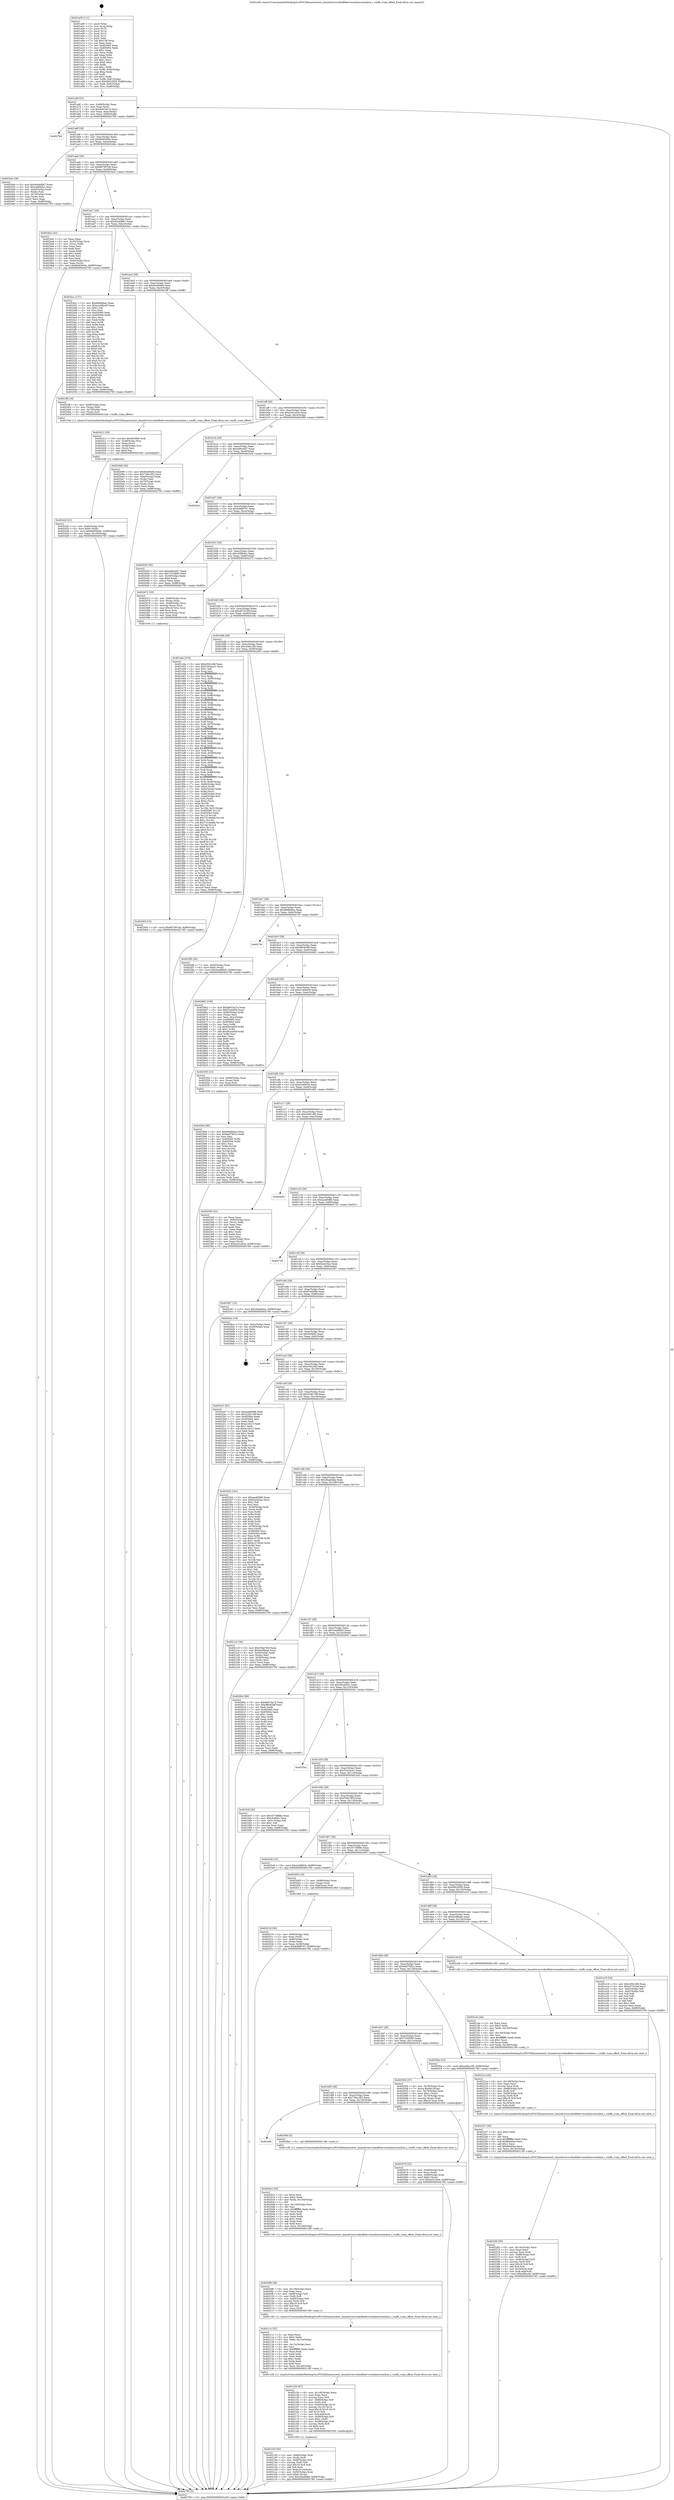 digraph "0x401a00" {
  label = "0x401a00 (/mnt/c/Users/mathe/Desktop/tcc/POCII/binaries/extr_linuxdriversvideofbdevvermilionvermilion.c_vmlfb_vram_offset_Final-ollvm.out::main(0))"
  labelloc = "t"
  node[shape=record]

  Entry [label="",width=0.3,height=0.3,shape=circle,fillcolor=black,style=filled]
  "0x401a6f" [label="{
     0x401a6f [32]\l
     | [instrs]\l
     &nbsp;&nbsp;0x401a6f \<+6\>: mov -0x98(%rbp),%eax\l
     &nbsp;&nbsp;0x401a75 \<+2\>: mov %eax,%ecx\l
     &nbsp;&nbsp;0x401a77 \<+6\>: sub $0x8e67da74,%ecx\l
     &nbsp;&nbsp;0x401a7d \<+6\>: mov %eax,-0xac(%rbp)\l
     &nbsp;&nbsp;0x401a83 \<+6\>: mov %ecx,-0xb0(%rbp)\l
     &nbsp;&nbsp;0x401a89 \<+6\>: je 000000000040276d \<main+0xd6d\>\l
  }"]
  "0x40276d" [label="{
     0x40276d\l
  }", style=dashed]
  "0x401a8f" [label="{
     0x401a8f [28]\l
     | [instrs]\l
     &nbsp;&nbsp;0x401a8f \<+5\>: jmp 0000000000401a94 \<main+0x94\>\l
     &nbsp;&nbsp;0x401a94 \<+6\>: mov -0xac(%rbp),%eax\l
     &nbsp;&nbsp;0x401a9a \<+5\>: sub $0x8e95400e,%eax\l
     &nbsp;&nbsp;0x401a9f \<+6\>: mov %eax,-0xb4(%rbp)\l
     &nbsp;&nbsp;0x401aa5 \<+6\>: je 000000000040244e \<main+0xa4e\>\l
  }"]
  Exit [label="",width=0.3,height=0.3,shape=circle,fillcolor=black,style=filled,peripheries=2]
  "0x40244e" [label="{
     0x40244e [36]\l
     | [instrs]\l
     &nbsp;&nbsp;0x40244e \<+5\>: mov $0x9a44d8b7,%eax\l
     &nbsp;&nbsp;0x402453 \<+5\>: mov $0xc0d9bdcc,%ecx\l
     &nbsp;&nbsp;0x402458 \<+4\>: mov -0x40(%rbp),%rdx\l
     &nbsp;&nbsp;0x40245c \<+2\>: mov (%rdx),%esi\l
     &nbsp;&nbsp;0x40245e \<+4\>: mov -0x70(%rbp),%rdx\l
     &nbsp;&nbsp;0x402462 \<+2\>: cmp (%rdx),%esi\l
     &nbsp;&nbsp;0x402464 \<+3\>: cmovl %ecx,%eax\l
     &nbsp;&nbsp;0x402467 \<+6\>: mov %eax,-0x98(%rbp)\l
     &nbsp;&nbsp;0x40246d \<+5\>: jmp 0000000000402785 \<main+0xd85\>\l
  }"]
  "0x401aab" [label="{
     0x401aab [28]\l
     | [instrs]\l
     &nbsp;&nbsp;0x401aab \<+5\>: jmp 0000000000401ab0 \<main+0xb0\>\l
     &nbsp;&nbsp;0x401ab0 \<+6\>: mov -0xac(%rbp),%eax\l
     &nbsp;&nbsp;0x401ab6 \<+5\>: sub $0x987597a8,%eax\l
     &nbsp;&nbsp;0x401abb \<+6\>: mov %eax,-0xb8(%rbp)\l
     &nbsp;&nbsp;0x401ac1 \<+6\>: je 00000000004024a2 \<main+0xaa2\>\l
  }"]
  "0x402564" [label="{
     0x402564 [90]\l
     | [instrs]\l
     &nbsp;&nbsp;0x402564 \<+5\>: mov $0xd8d6bbac,%ecx\l
     &nbsp;&nbsp;0x402569 \<+5\>: mov $0x6a879d1e,%edx\l
     &nbsp;&nbsp;0x40256e \<+2\>: xor %esi,%esi\l
     &nbsp;&nbsp;0x402570 \<+8\>: mov 0x405060,%r8d\l
     &nbsp;&nbsp;0x402578 \<+8\>: mov 0x405064,%r9d\l
     &nbsp;&nbsp;0x402580 \<+3\>: sub $0x1,%esi\l
     &nbsp;&nbsp;0x402583 \<+3\>: mov %r8d,%r10d\l
     &nbsp;&nbsp;0x402586 \<+3\>: add %esi,%r10d\l
     &nbsp;&nbsp;0x402589 \<+4\>: imul %r10d,%r8d\l
     &nbsp;&nbsp;0x40258d \<+4\>: and $0x1,%r8d\l
     &nbsp;&nbsp;0x402591 \<+4\>: cmp $0x0,%r8d\l
     &nbsp;&nbsp;0x402595 \<+4\>: sete %r11b\l
     &nbsp;&nbsp;0x402599 \<+4\>: cmp $0xa,%r9d\l
     &nbsp;&nbsp;0x40259d \<+3\>: setl %bl\l
     &nbsp;&nbsp;0x4025a0 \<+3\>: mov %r11b,%r14b\l
     &nbsp;&nbsp;0x4025a3 \<+3\>: and %bl,%r14b\l
     &nbsp;&nbsp;0x4025a6 \<+3\>: xor %bl,%r11b\l
     &nbsp;&nbsp;0x4025a9 \<+3\>: or %r11b,%r14b\l
     &nbsp;&nbsp;0x4025ac \<+4\>: test $0x1,%r14b\l
     &nbsp;&nbsp;0x4025b0 \<+3\>: cmovne %edx,%ecx\l
     &nbsp;&nbsp;0x4025b3 \<+6\>: mov %ecx,-0x98(%rbp)\l
     &nbsp;&nbsp;0x4025b9 \<+5\>: jmp 0000000000402785 \<main+0xd85\>\l
  }"]
  "0x4024a2" [label="{
     0x4024a2 [42]\l
     | [instrs]\l
     &nbsp;&nbsp;0x4024a2 \<+2\>: xor %eax,%eax\l
     &nbsp;&nbsp;0x4024a4 \<+4\>: mov -0x40(%rbp),%rcx\l
     &nbsp;&nbsp;0x4024a8 \<+2\>: mov (%rcx),%edx\l
     &nbsp;&nbsp;0x4024aa \<+2\>: mov %eax,%esi\l
     &nbsp;&nbsp;0x4024ac \<+2\>: sub %edx,%esi\l
     &nbsp;&nbsp;0x4024ae \<+2\>: mov %eax,%edx\l
     &nbsp;&nbsp;0x4024b0 \<+3\>: sub $0x1,%edx\l
     &nbsp;&nbsp;0x4024b3 \<+2\>: add %edx,%esi\l
     &nbsp;&nbsp;0x4024b5 \<+2\>: sub %esi,%eax\l
     &nbsp;&nbsp;0x4024b7 \<+4\>: mov -0x40(%rbp),%rcx\l
     &nbsp;&nbsp;0x4024bb \<+2\>: mov %eax,(%rcx)\l
     &nbsp;&nbsp;0x4024bd \<+10\>: movl $0x8e95400e,-0x98(%rbp)\l
     &nbsp;&nbsp;0x4024c7 \<+5\>: jmp 0000000000402785 \<main+0xd85\>\l
  }"]
  "0x401ac7" [label="{
     0x401ac7 [28]\l
     | [instrs]\l
     &nbsp;&nbsp;0x401ac7 \<+5\>: jmp 0000000000401acc \<main+0xcc\>\l
     &nbsp;&nbsp;0x401acc \<+6\>: mov -0xac(%rbp),%eax\l
     &nbsp;&nbsp;0x401ad2 \<+5\>: sub $0x9a44d8b7,%eax\l
     &nbsp;&nbsp;0x401ad7 \<+6\>: mov %eax,-0xbc(%rbp)\l
     &nbsp;&nbsp;0x401add \<+6\>: je 00000000004024cc \<main+0xacc\>\l
  }"]
  "0x402493" [label="{
     0x402493 [15]\l
     | [instrs]\l
     &nbsp;&nbsp;0x402493 \<+10\>: movl $0x987597a8,-0x98(%rbp)\l
     &nbsp;&nbsp;0x40249d \<+5\>: jmp 0000000000402785 \<main+0xd85\>\l
  }"]
  "0x4024cc" [label="{
     0x4024cc [137]\l
     | [instrs]\l
     &nbsp;&nbsp;0x4024cc \<+5\>: mov $0xd8d6bbac,%eax\l
     &nbsp;&nbsp;0x4024d1 \<+5\>: mov $0xe1468a39,%ecx\l
     &nbsp;&nbsp;0x4024d6 \<+2\>: mov $0x1,%dl\l
     &nbsp;&nbsp;0x4024d8 \<+2\>: xor %esi,%esi\l
     &nbsp;&nbsp;0x4024da \<+7\>: mov 0x405060,%edi\l
     &nbsp;&nbsp;0x4024e1 \<+8\>: mov 0x405064,%r8d\l
     &nbsp;&nbsp;0x4024e9 \<+3\>: sub $0x1,%esi\l
     &nbsp;&nbsp;0x4024ec \<+3\>: mov %edi,%r9d\l
     &nbsp;&nbsp;0x4024ef \<+3\>: add %esi,%r9d\l
     &nbsp;&nbsp;0x4024f2 \<+4\>: imul %r9d,%edi\l
     &nbsp;&nbsp;0x4024f6 \<+3\>: and $0x1,%edi\l
     &nbsp;&nbsp;0x4024f9 \<+3\>: cmp $0x0,%edi\l
     &nbsp;&nbsp;0x4024fc \<+4\>: sete %r10b\l
     &nbsp;&nbsp;0x402500 \<+4\>: cmp $0xa,%r8d\l
     &nbsp;&nbsp;0x402504 \<+4\>: setl %r11b\l
     &nbsp;&nbsp;0x402508 \<+3\>: mov %r10b,%bl\l
     &nbsp;&nbsp;0x40250b \<+3\>: xor $0xff,%bl\l
     &nbsp;&nbsp;0x40250e \<+3\>: mov %r11b,%r14b\l
     &nbsp;&nbsp;0x402511 \<+4\>: xor $0xff,%r14b\l
     &nbsp;&nbsp;0x402515 \<+3\>: xor $0x0,%dl\l
     &nbsp;&nbsp;0x402518 \<+3\>: mov %bl,%r15b\l
     &nbsp;&nbsp;0x40251b \<+4\>: and $0x0,%r15b\l
     &nbsp;&nbsp;0x40251f \<+3\>: and %dl,%r10b\l
     &nbsp;&nbsp;0x402522 \<+3\>: mov %r14b,%r12b\l
     &nbsp;&nbsp;0x402525 \<+4\>: and $0x0,%r12b\l
     &nbsp;&nbsp;0x402529 \<+3\>: and %dl,%r11b\l
     &nbsp;&nbsp;0x40252c \<+3\>: or %r10b,%r15b\l
     &nbsp;&nbsp;0x40252f \<+3\>: or %r11b,%r12b\l
     &nbsp;&nbsp;0x402532 \<+3\>: xor %r12b,%r15b\l
     &nbsp;&nbsp;0x402535 \<+3\>: or %r14b,%bl\l
     &nbsp;&nbsp;0x402538 \<+3\>: xor $0xff,%bl\l
     &nbsp;&nbsp;0x40253b \<+3\>: or $0x0,%dl\l
     &nbsp;&nbsp;0x40253e \<+2\>: and %dl,%bl\l
     &nbsp;&nbsp;0x402540 \<+3\>: or %bl,%r15b\l
     &nbsp;&nbsp;0x402543 \<+4\>: test $0x1,%r15b\l
     &nbsp;&nbsp;0x402547 \<+3\>: cmovne %ecx,%eax\l
     &nbsp;&nbsp;0x40254a \<+6\>: mov %eax,-0x98(%rbp)\l
     &nbsp;&nbsp;0x402550 \<+5\>: jmp 0000000000402785 \<main+0xd85\>\l
  }"]
  "0x401ae3" [label="{
     0x401ae3 [28]\l
     | [instrs]\l
     &nbsp;&nbsp;0x401ae3 \<+5\>: jmp 0000000000401ae8 \<main+0xe8\>\l
     &nbsp;&nbsp;0x401ae8 \<+6\>: mov -0xac(%rbp),%eax\l
     &nbsp;&nbsp;0x401aee \<+5\>: sub $0x9cb60bf4,%eax\l
     &nbsp;&nbsp;0x401af3 \<+6\>: mov %eax,-0xc0(%rbp)\l
     &nbsp;&nbsp;0x401af9 \<+6\>: je 00000000004023ff \<main+0x9ff\>\l
  }"]
  "0x40242f" [label="{
     0x40242f [31]\l
     | [instrs]\l
     &nbsp;&nbsp;0x40242f \<+4\>: mov -0x40(%rbp),%rdi\l
     &nbsp;&nbsp;0x402433 \<+6\>: movl $0x0,(%rdi)\l
     &nbsp;&nbsp;0x402439 \<+10\>: movl $0x8e95400e,-0x98(%rbp)\l
     &nbsp;&nbsp;0x402443 \<+6\>: mov %eax,-0x150(%rbp)\l
     &nbsp;&nbsp;0x402449 \<+5\>: jmp 0000000000402785 \<main+0xd85\>\l
  }"]
  "0x4023ff" [label="{
     0x4023ff [19]\l
     | [instrs]\l
     &nbsp;&nbsp;0x4023ff \<+4\>: mov -0x68(%rbp),%rax\l
     &nbsp;&nbsp;0x402403 \<+3\>: mov (%rax),%rdi\l
     &nbsp;&nbsp;0x402406 \<+4\>: mov -0x78(%rbp),%rax\l
     &nbsp;&nbsp;0x40240a \<+3\>: mov (%rax),%rsi\l
     &nbsp;&nbsp;0x40240d \<+5\>: call 00000000004013a0 \<vmlfb_vram_offset\>\l
     | [calls]\l
     &nbsp;&nbsp;0x4013a0 \{1\} (/mnt/c/Users/mathe/Desktop/tcc/POCII/binaries/extr_linuxdriversvideofbdevvermilionvermilion.c_vmlfb_vram_offset_Final-ollvm.out::vmlfb_vram_offset)\l
  }"]
  "0x401aff" [label="{
     0x401aff [28]\l
     | [instrs]\l
     &nbsp;&nbsp;0x401aff \<+5\>: jmp 0000000000401b04 \<main+0x104\>\l
     &nbsp;&nbsp;0x401b04 \<+6\>: mov -0xac(%rbp),%eax\l
     &nbsp;&nbsp;0x401b0a \<+5\>: sub $0xa241a0ce,%eax\l
     &nbsp;&nbsp;0x401b0f \<+6\>: mov %eax,-0xc4(%rbp)\l
     &nbsp;&nbsp;0x401b15 \<+6\>: je 0000000000402099 \<main+0x699\>\l
  }"]
  "0x402412" [label="{
     0x402412 [29]\l
     | [instrs]\l
     &nbsp;&nbsp;0x402412 \<+10\>: movabs $0x4030b6,%rdi\l
     &nbsp;&nbsp;0x40241c \<+4\>: mov -0x48(%rbp),%rsi\l
     &nbsp;&nbsp;0x402420 \<+2\>: mov %eax,(%rsi)\l
     &nbsp;&nbsp;0x402422 \<+4\>: mov -0x48(%rbp),%rsi\l
     &nbsp;&nbsp;0x402426 \<+2\>: mov (%rsi),%esi\l
     &nbsp;&nbsp;0x402428 \<+2\>: mov $0x0,%al\l
     &nbsp;&nbsp;0x40242a \<+5\>: call 0000000000401040 \<printf@plt\>\l
     | [calls]\l
     &nbsp;&nbsp;0x401040 \{1\} (unknown)\l
  }"]
  "0x402099" [label="{
     0x402099 [36]\l
     | [instrs]\l
     &nbsp;&nbsp;0x402099 \<+5\>: mov $0x9cb60bf4,%eax\l
     &nbsp;&nbsp;0x40209e \<+5\>: mov $0x736e1f02,%ecx\l
     &nbsp;&nbsp;0x4020a3 \<+4\>: mov -0x60(%rbp),%rdx\l
     &nbsp;&nbsp;0x4020a7 \<+2\>: mov (%rdx),%esi\l
     &nbsp;&nbsp;0x4020a9 \<+4\>: mov -0x70(%rbp),%rdx\l
     &nbsp;&nbsp;0x4020ad \<+2\>: cmp (%rdx),%esi\l
     &nbsp;&nbsp;0x4020af \<+3\>: cmovl %ecx,%eax\l
     &nbsp;&nbsp;0x4020b2 \<+6\>: mov %eax,-0x98(%rbp)\l
     &nbsp;&nbsp;0x4020b8 \<+5\>: jmp 0000000000402785 \<main+0xd85\>\l
  }"]
  "0x401b1b" [label="{
     0x401b1b [28]\l
     | [instrs]\l
     &nbsp;&nbsp;0x401b1b \<+5\>: jmp 0000000000401b20 \<main+0x120\>\l
     &nbsp;&nbsp;0x401b20 \<+6\>: mov -0xac(%rbp),%eax\l
     &nbsp;&nbsp;0x401b26 \<+5\>: sub $0xa48ceeb7,%eax\l
     &nbsp;&nbsp;0x401b2b \<+6\>: mov %eax,-0xc8(%rbp)\l
     &nbsp;&nbsp;0x401b31 \<+6\>: je 00000000004025cd \<main+0xbcd\>\l
  }"]
  "0x40226f" [label="{
     0x40226f [56]\l
     | [instrs]\l
     &nbsp;&nbsp;0x40226f \<+6\>: mov -0x14c(%rbp),%ecx\l
     &nbsp;&nbsp;0x402275 \<+3\>: imul %eax,%ecx\l
     &nbsp;&nbsp;0x402278 \<+3\>: movslq %ecx,%rdi\l
     &nbsp;&nbsp;0x40227b \<+4\>: mov -0x68(%rbp),%r8\l
     &nbsp;&nbsp;0x40227f \<+3\>: mov (%r8),%r8\l
     &nbsp;&nbsp;0x402282 \<+4\>: mov -0x60(%rbp),%r9\l
     &nbsp;&nbsp;0x402286 \<+3\>: movslq (%r9),%r9\l
     &nbsp;&nbsp;0x402289 \<+4\>: imul $0x18,%r9,%r9\l
     &nbsp;&nbsp;0x40228d \<+3\>: add %r9,%r8\l
     &nbsp;&nbsp;0x402290 \<+4\>: mov 0x10(%r8),%r8\l
     &nbsp;&nbsp;0x402294 \<+4\>: mov %rdi,0x8(%r8)\l
     &nbsp;&nbsp;0x402298 \<+10\>: movl $0xe38ccdd,-0x98(%rbp)\l
     &nbsp;&nbsp;0x4022a2 \<+5\>: jmp 0000000000402785 \<main+0xd85\>\l
  }"]
  "0x4025cd" [label="{
     0x4025cd\l
  }", style=dashed]
  "0x401b37" [label="{
     0x401b37 [28]\l
     | [instrs]\l
     &nbsp;&nbsp;0x401b37 \<+5\>: jmp 0000000000401b3c \<main+0x13c\>\l
     &nbsp;&nbsp;0x401b3c \<+6\>: mov -0xac(%rbp),%eax\l
     &nbsp;&nbsp;0x401b42 \<+5\>: sub $0xb489f747,%eax\l
     &nbsp;&nbsp;0x401b47 \<+6\>: mov %eax,-0xcc(%rbp)\l
     &nbsp;&nbsp;0x401b4d \<+6\>: je 0000000000402036 \<main+0x636\>\l
  }"]
  "0x402247" [label="{
     0x402247 [40]\l
     | [instrs]\l
     &nbsp;&nbsp;0x402247 \<+5\>: mov $0x2,%ecx\l
     &nbsp;&nbsp;0x40224c \<+1\>: cltd\l
     &nbsp;&nbsp;0x40224d \<+2\>: idiv %ecx\l
     &nbsp;&nbsp;0x40224f \<+6\>: imul $0xfffffffe,%edx,%ecx\l
     &nbsp;&nbsp;0x402255 \<+6\>: sub $0xfb640ee,%ecx\l
     &nbsp;&nbsp;0x40225b \<+3\>: add $0x1,%ecx\l
     &nbsp;&nbsp;0x40225e \<+6\>: add $0xfb640ee,%ecx\l
     &nbsp;&nbsp;0x402264 \<+6\>: mov %ecx,-0x14c(%rbp)\l
     &nbsp;&nbsp;0x40226a \<+5\>: call 0000000000401160 \<next_i\>\l
     | [calls]\l
     &nbsp;&nbsp;0x401160 \{1\} (/mnt/c/Users/mathe/Desktop/tcc/POCII/binaries/extr_linuxdriversvideofbdevvermilionvermilion.c_vmlfb_vram_offset_Final-ollvm.out::next_i)\l
  }"]
  "0x402036" [label="{
     0x402036 [30]\l
     | [instrs]\l
     &nbsp;&nbsp;0x402036 \<+5\>: mov $0xa48ceeb7,%eax\l
     &nbsp;&nbsp;0x40203b \<+5\>: mov $0x7252fe00,%ecx\l
     &nbsp;&nbsp;0x402040 \<+3\>: mov -0x30(%rbp),%edx\l
     &nbsp;&nbsp;0x402043 \<+3\>: cmp $0x0,%edx\l
     &nbsp;&nbsp;0x402046 \<+3\>: cmove %ecx,%eax\l
     &nbsp;&nbsp;0x402049 \<+6\>: mov %eax,-0x98(%rbp)\l
     &nbsp;&nbsp;0x40204f \<+5\>: jmp 0000000000402785 \<main+0xd85\>\l
  }"]
  "0x401b53" [label="{
     0x401b53 [28]\l
     | [instrs]\l
     &nbsp;&nbsp;0x401b53 \<+5\>: jmp 0000000000401b58 \<main+0x158\>\l
     &nbsp;&nbsp;0x401b58 \<+6\>: mov -0xac(%rbp),%eax\l
     &nbsp;&nbsp;0x401b5e \<+5\>: sub $0xc0d9bdcc,%eax\l
     &nbsp;&nbsp;0x401b63 \<+6\>: mov %eax,-0xd0(%rbp)\l
     &nbsp;&nbsp;0x401b69 \<+6\>: je 0000000000402472 \<main+0xa72\>\l
  }"]
  "0x40221a" [label="{
     0x40221a [45]\l
     | [instrs]\l
     &nbsp;&nbsp;0x40221a \<+6\>: mov -0x148(%rbp),%ecx\l
     &nbsp;&nbsp;0x402220 \<+3\>: imul %eax,%ecx\l
     &nbsp;&nbsp;0x402223 \<+3\>: movslq %ecx,%rdi\l
     &nbsp;&nbsp;0x402226 \<+4\>: mov -0x68(%rbp),%r8\l
     &nbsp;&nbsp;0x40222a \<+3\>: mov (%r8),%r8\l
     &nbsp;&nbsp;0x40222d \<+4\>: mov -0x60(%rbp),%r9\l
     &nbsp;&nbsp;0x402231 \<+3\>: movslq (%r9),%r9\l
     &nbsp;&nbsp;0x402234 \<+4\>: imul $0x18,%r9,%r9\l
     &nbsp;&nbsp;0x402238 \<+3\>: add %r9,%r8\l
     &nbsp;&nbsp;0x40223b \<+4\>: mov 0x10(%r8),%r8\l
     &nbsp;&nbsp;0x40223f \<+3\>: mov %rdi,(%r8)\l
     &nbsp;&nbsp;0x402242 \<+5\>: call 0000000000401160 \<next_i\>\l
     | [calls]\l
     &nbsp;&nbsp;0x401160 \{1\} (/mnt/c/Users/mathe/Desktop/tcc/POCII/binaries/extr_linuxdriversvideofbdevvermilionvermilion.c_vmlfb_vram_offset_Final-ollvm.out::next_i)\l
  }"]
  "0x402472" [label="{
     0x402472 [33]\l
     | [instrs]\l
     &nbsp;&nbsp;0x402472 \<+4\>: mov -0x68(%rbp),%rax\l
     &nbsp;&nbsp;0x402476 \<+3\>: mov (%rax),%rax\l
     &nbsp;&nbsp;0x402479 \<+4\>: mov -0x40(%rbp),%rcx\l
     &nbsp;&nbsp;0x40247d \<+3\>: movslq (%rcx),%rcx\l
     &nbsp;&nbsp;0x402480 \<+4\>: imul $0x18,%rcx,%rcx\l
     &nbsp;&nbsp;0x402484 \<+3\>: add %rcx,%rax\l
     &nbsp;&nbsp;0x402487 \<+4\>: mov 0x10(%rax),%rax\l
     &nbsp;&nbsp;0x40248b \<+3\>: mov %rax,%rdi\l
     &nbsp;&nbsp;0x40248e \<+5\>: call 0000000000401030 \<free@plt\>\l
     | [calls]\l
     &nbsp;&nbsp;0x401030 \{1\} (unknown)\l
  }"]
  "0x401b6f" [label="{
     0x401b6f [28]\l
     | [instrs]\l
     &nbsp;&nbsp;0x401b6f \<+5\>: jmp 0000000000401b74 \<main+0x174\>\l
     &nbsp;&nbsp;0x401b74 \<+6\>: mov -0xac(%rbp),%eax\l
     &nbsp;&nbsp;0x401b7a \<+5\>: sub $0xc67322bf,%eax\l
     &nbsp;&nbsp;0x401b7f \<+6\>: mov %eax,-0xd4(%rbp)\l
     &nbsp;&nbsp;0x401b85 \<+6\>: je 0000000000401e4e \<main+0x44e\>\l
  }"]
  "0x4021ee" [label="{
     0x4021ee [44]\l
     | [instrs]\l
     &nbsp;&nbsp;0x4021ee \<+2\>: xor %ecx,%ecx\l
     &nbsp;&nbsp;0x4021f0 \<+5\>: mov $0x2,%edx\l
     &nbsp;&nbsp;0x4021f5 \<+6\>: mov %edx,-0x144(%rbp)\l
     &nbsp;&nbsp;0x4021fb \<+1\>: cltd\l
     &nbsp;&nbsp;0x4021fc \<+6\>: mov -0x144(%rbp),%esi\l
     &nbsp;&nbsp;0x402202 \<+2\>: idiv %esi\l
     &nbsp;&nbsp;0x402204 \<+6\>: imul $0xfffffffe,%edx,%edx\l
     &nbsp;&nbsp;0x40220a \<+3\>: sub $0x1,%ecx\l
     &nbsp;&nbsp;0x40220d \<+2\>: sub %ecx,%edx\l
     &nbsp;&nbsp;0x40220f \<+6\>: mov %edx,-0x148(%rbp)\l
     &nbsp;&nbsp;0x402215 \<+5\>: call 0000000000401160 \<next_i\>\l
     | [calls]\l
     &nbsp;&nbsp;0x401160 \{1\} (/mnt/c/Users/mathe/Desktop/tcc/POCII/binaries/extr_linuxdriversvideofbdevvermilionvermilion.c_vmlfb_vram_offset_Final-ollvm.out::next_i)\l
  }"]
  "0x401e4e" [label="{
     0x401e4e [376]\l
     | [instrs]\l
     &nbsp;&nbsp;0x401e4e \<+5\>: mov $0xe3f41c66,%eax\l
     &nbsp;&nbsp;0x401e53 \<+5\>: mov $0x5243ace1,%ecx\l
     &nbsp;&nbsp;0x401e58 \<+2\>: mov $0x1,%dl\l
     &nbsp;&nbsp;0x401e5a \<+3\>: mov %rsp,%rsi\l
     &nbsp;&nbsp;0x401e5d \<+4\>: add $0xfffffffffffffff0,%rsi\l
     &nbsp;&nbsp;0x401e61 \<+3\>: mov %rsi,%rsp\l
     &nbsp;&nbsp;0x401e64 \<+7\>: mov %rsi,-0x90(%rbp)\l
     &nbsp;&nbsp;0x401e6b \<+3\>: mov %rsp,%rsi\l
     &nbsp;&nbsp;0x401e6e \<+4\>: add $0xfffffffffffffff0,%rsi\l
     &nbsp;&nbsp;0x401e72 \<+3\>: mov %rsi,%rsp\l
     &nbsp;&nbsp;0x401e75 \<+3\>: mov %rsp,%rdi\l
     &nbsp;&nbsp;0x401e78 \<+4\>: add $0xfffffffffffffff0,%rdi\l
     &nbsp;&nbsp;0x401e7c \<+3\>: mov %rdi,%rsp\l
     &nbsp;&nbsp;0x401e7f \<+7\>: mov %rdi,-0x88(%rbp)\l
     &nbsp;&nbsp;0x401e86 \<+3\>: mov %rsp,%rdi\l
     &nbsp;&nbsp;0x401e89 \<+4\>: add $0xfffffffffffffff0,%rdi\l
     &nbsp;&nbsp;0x401e8d \<+3\>: mov %rdi,%rsp\l
     &nbsp;&nbsp;0x401e90 \<+4\>: mov %rdi,-0x80(%rbp)\l
     &nbsp;&nbsp;0x401e94 \<+3\>: mov %rsp,%rdi\l
     &nbsp;&nbsp;0x401e97 \<+4\>: add $0xfffffffffffffff0,%rdi\l
     &nbsp;&nbsp;0x401e9b \<+3\>: mov %rdi,%rsp\l
     &nbsp;&nbsp;0x401e9e \<+4\>: mov %rdi,-0x78(%rbp)\l
     &nbsp;&nbsp;0x401ea2 \<+3\>: mov %rsp,%rdi\l
     &nbsp;&nbsp;0x401ea5 \<+4\>: add $0xfffffffffffffff0,%rdi\l
     &nbsp;&nbsp;0x401ea9 \<+3\>: mov %rdi,%rsp\l
     &nbsp;&nbsp;0x401eac \<+4\>: mov %rdi,-0x70(%rbp)\l
     &nbsp;&nbsp;0x401eb0 \<+3\>: mov %rsp,%rdi\l
     &nbsp;&nbsp;0x401eb3 \<+4\>: add $0xfffffffffffffff0,%rdi\l
     &nbsp;&nbsp;0x401eb7 \<+3\>: mov %rdi,%rsp\l
     &nbsp;&nbsp;0x401eba \<+4\>: mov %rdi,-0x68(%rbp)\l
     &nbsp;&nbsp;0x401ebe \<+3\>: mov %rsp,%rdi\l
     &nbsp;&nbsp;0x401ec1 \<+4\>: add $0xfffffffffffffff0,%rdi\l
     &nbsp;&nbsp;0x401ec5 \<+3\>: mov %rdi,%rsp\l
     &nbsp;&nbsp;0x401ec8 \<+4\>: mov %rdi,-0x60(%rbp)\l
     &nbsp;&nbsp;0x401ecc \<+3\>: mov %rsp,%rdi\l
     &nbsp;&nbsp;0x401ecf \<+4\>: add $0xfffffffffffffff0,%rdi\l
     &nbsp;&nbsp;0x401ed3 \<+3\>: mov %rdi,%rsp\l
     &nbsp;&nbsp;0x401ed6 \<+4\>: mov %rdi,-0x58(%rbp)\l
     &nbsp;&nbsp;0x401eda \<+3\>: mov %rsp,%rdi\l
     &nbsp;&nbsp;0x401edd \<+4\>: add $0xfffffffffffffff0,%rdi\l
     &nbsp;&nbsp;0x401ee1 \<+3\>: mov %rdi,%rsp\l
     &nbsp;&nbsp;0x401ee4 \<+4\>: mov %rdi,-0x50(%rbp)\l
     &nbsp;&nbsp;0x401ee8 \<+3\>: mov %rsp,%rdi\l
     &nbsp;&nbsp;0x401eeb \<+4\>: add $0xfffffffffffffff0,%rdi\l
     &nbsp;&nbsp;0x401eef \<+3\>: mov %rdi,%rsp\l
     &nbsp;&nbsp;0x401ef2 \<+4\>: mov %rdi,-0x48(%rbp)\l
     &nbsp;&nbsp;0x401ef6 \<+3\>: mov %rsp,%rdi\l
     &nbsp;&nbsp;0x401ef9 \<+4\>: add $0xfffffffffffffff0,%rdi\l
     &nbsp;&nbsp;0x401efd \<+3\>: mov %rdi,%rsp\l
     &nbsp;&nbsp;0x401f00 \<+4\>: mov %rdi,-0x40(%rbp)\l
     &nbsp;&nbsp;0x401f04 \<+7\>: mov -0x90(%rbp),%rdi\l
     &nbsp;&nbsp;0x401f0b \<+6\>: movl $0x0,(%rdi)\l
     &nbsp;&nbsp;0x401f11 \<+7\>: mov -0x9c(%rbp),%r8d\l
     &nbsp;&nbsp;0x401f18 \<+3\>: mov %r8d,(%rsi)\l
     &nbsp;&nbsp;0x401f1b \<+7\>: mov -0x88(%rbp),%rdi\l
     &nbsp;&nbsp;0x401f22 \<+7\>: mov -0xa8(%rbp),%r9\l
     &nbsp;&nbsp;0x401f29 \<+3\>: mov %r9,(%rdi)\l
     &nbsp;&nbsp;0x401f2c \<+3\>: cmpl $0x2,(%rsi)\l
     &nbsp;&nbsp;0x401f2f \<+4\>: setne %r10b\l
     &nbsp;&nbsp;0x401f33 \<+4\>: and $0x1,%r10b\l
     &nbsp;&nbsp;0x401f37 \<+4\>: mov %r10b,-0x31(%rbp)\l
     &nbsp;&nbsp;0x401f3b \<+8\>: mov 0x405060,%r11d\l
     &nbsp;&nbsp;0x401f43 \<+7\>: mov 0x405064,%ebx\l
     &nbsp;&nbsp;0x401f4a \<+3\>: mov %r11d,%r14d\l
     &nbsp;&nbsp;0x401f4d \<+7\>: add $0x7314dddb,%r14d\l
     &nbsp;&nbsp;0x401f54 \<+4\>: sub $0x1,%r14d\l
     &nbsp;&nbsp;0x401f58 \<+7\>: sub $0x7314dddb,%r14d\l
     &nbsp;&nbsp;0x401f5f \<+4\>: imul %r14d,%r11d\l
     &nbsp;&nbsp;0x401f63 \<+4\>: and $0x1,%r11d\l
     &nbsp;&nbsp;0x401f67 \<+4\>: cmp $0x0,%r11d\l
     &nbsp;&nbsp;0x401f6b \<+4\>: sete %r10b\l
     &nbsp;&nbsp;0x401f6f \<+3\>: cmp $0xa,%ebx\l
     &nbsp;&nbsp;0x401f72 \<+4\>: setl %r15b\l
     &nbsp;&nbsp;0x401f76 \<+3\>: mov %r10b,%r12b\l
     &nbsp;&nbsp;0x401f79 \<+4\>: xor $0xff,%r12b\l
     &nbsp;&nbsp;0x401f7d \<+3\>: mov %r15b,%r13b\l
     &nbsp;&nbsp;0x401f80 \<+4\>: xor $0xff,%r13b\l
     &nbsp;&nbsp;0x401f84 \<+3\>: xor $0x1,%dl\l
     &nbsp;&nbsp;0x401f87 \<+3\>: mov %r12b,%sil\l
     &nbsp;&nbsp;0x401f8a \<+4\>: and $0xff,%sil\l
     &nbsp;&nbsp;0x401f8e \<+3\>: and %dl,%r10b\l
     &nbsp;&nbsp;0x401f91 \<+3\>: mov %r13b,%dil\l
     &nbsp;&nbsp;0x401f94 \<+4\>: and $0xff,%dil\l
     &nbsp;&nbsp;0x401f98 \<+3\>: and %dl,%r15b\l
     &nbsp;&nbsp;0x401f9b \<+3\>: or %r10b,%sil\l
     &nbsp;&nbsp;0x401f9e \<+3\>: or %r15b,%dil\l
     &nbsp;&nbsp;0x401fa1 \<+3\>: xor %dil,%sil\l
     &nbsp;&nbsp;0x401fa4 \<+3\>: or %r13b,%r12b\l
     &nbsp;&nbsp;0x401fa7 \<+4\>: xor $0xff,%r12b\l
     &nbsp;&nbsp;0x401fab \<+3\>: or $0x1,%dl\l
     &nbsp;&nbsp;0x401fae \<+3\>: and %dl,%r12b\l
     &nbsp;&nbsp;0x401fb1 \<+3\>: or %r12b,%sil\l
     &nbsp;&nbsp;0x401fb4 \<+4\>: test $0x1,%sil\l
     &nbsp;&nbsp;0x401fb8 \<+3\>: cmovne %ecx,%eax\l
     &nbsp;&nbsp;0x401fbb \<+6\>: mov %eax,-0x98(%rbp)\l
     &nbsp;&nbsp;0x401fc1 \<+5\>: jmp 0000000000402785 \<main+0xd85\>\l
  }"]
  "0x401b8b" [label="{
     0x401b8b [28]\l
     | [instrs]\l
     &nbsp;&nbsp;0x401b8b \<+5\>: jmp 0000000000401b90 \<main+0x190\>\l
     &nbsp;&nbsp;0x401b90 \<+6\>: mov -0xac(%rbp),%eax\l
     &nbsp;&nbsp;0x401b96 \<+5\>: sub $0xce0bcc58,%eax\l
     &nbsp;&nbsp;0x401b9b \<+6\>: mov %eax,-0xd8(%rbp)\l
     &nbsp;&nbsp;0x401ba1 \<+6\>: je 00000000004025f0 \<main+0xbf0\>\l
  }"]
  "0x402193" [label="{
     0x402193 [50]\l
     | [instrs]\l
     &nbsp;&nbsp;0x402193 \<+4\>: mov -0x68(%rbp),%rdi\l
     &nbsp;&nbsp;0x402197 \<+3\>: mov (%rdi),%rdi\l
     &nbsp;&nbsp;0x40219a \<+4\>: mov -0x60(%rbp),%r8\l
     &nbsp;&nbsp;0x40219e \<+3\>: movslq (%r8),%r8\l
     &nbsp;&nbsp;0x4021a1 \<+4\>: imul $0x18,%r8,%r8\l
     &nbsp;&nbsp;0x4021a5 \<+3\>: add %r8,%rdi\l
     &nbsp;&nbsp;0x4021a8 \<+4\>: mov %rax,0x10(%rdi)\l
     &nbsp;&nbsp;0x4021ac \<+4\>: mov -0x50(%rbp),%rax\l
     &nbsp;&nbsp;0x4021b0 \<+6\>: movl $0x0,(%rax)\l
     &nbsp;&nbsp;0x4021b6 \<+10\>: movl $0x26aa9aba,-0x98(%rbp)\l
     &nbsp;&nbsp;0x4021c0 \<+5\>: jmp 0000000000402785 \<main+0xd85\>\l
  }"]
  "0x4025f0" [label="{
     0x4025f0 [28]\l
     | [instrs]\l
     &nbsp;&nbsp;0x4025f0 \<+7\>: mov -0x90(%rbp),%rax\l
     &nbsp;&nbsp;0x4025f7 \<+6\>: movl $0x0,(%rax)\l
     &nbsp;&nbsp;0x4025fd \<+10\>: movl $0x2ead86d3,-0x98(%rbp)\l
     &nbsp;&nbsp;0x402607 \<+5\>: jmp 0000000000402785 \<main+0xd85\>\l
  }"]
  "0x401ba7" [label="{
     0x401ba7 [28]\l
     | [instrs]\l
     &nbsp;&nbsp;0x401ba7 \<+5\>: jmp 0000000000401bac \<main+0x1ac\>\l
     &nbsp;&nbsp;0x401bac \<+6\>: mov -0xac(%rbp),%eax\l
     &nbsp;&nbsp;0x401bb2 \<+5\>: sub $0xd8d6bbac,%eax\l
     &nbsp;&nbsp;0x401bb7 \<+6\>: mov %eax,-0xdc(%rbp)\l
     &nbsp;&nbsp;0x401bbd \<+6\>: je 000000000040274f \<main+0xd4f\>\l
  }"]
  "0x402150" [label="{
     0x402150 [67]\l
     | [instrs]\l
     &nbsp;&nbsp;0x402150 \<+6\>: mov -0x140(%rbp),%ecx\l
     &nbsp;&nbsp;0x402156 \<+3\>: imul %eax,%ecx\l
     &nbsp;&nbsp;0x402159 \<+3\>: movslq %ecx,%r8\l
     &nbsp;&nbsp;0x40215c \<+4\>: mov -0x68(%rbp),%r9\l
     &nbsp;&nbsp;0x402160 \<+3\>: mov (%r9),%r9\l
     &nbsp;&nbsp;0x402163 \<+4\>: mov -0x60(%rbp),%r10\l
     &nbsp;&nbsp;0x402167 \<+3\>: movslq (%r10),%r10\l
     &nbsp;&nbsp;0x40216a \<+4\>: imul $0x18,%r10,%r10\l
     &nbsp;&nbsp;0x40216e \<+3\>: add %r10,%r9\l
     &nbsp;&nbsp;0x402171 \<+4\>: mov %r8,0x8(%r9)\l
     &nbsp;&nbsp;0x402175 \<+4\>: mov -0x58(%rbp),%r8\l
     &nbsp;&nbsp;0x402179 \<+7\>: movl $0x1,(%r8)\l
     &nbsp;&nbsp;0x402180 \<+4\>: mov -0x58(%rbp),%r8\l
     &nbsp;&nbsp;0x402184 \<+3\>: movslq (%r8),%r8\l
     &nbsp;&nbsp;0x402187 \<+4\>: shl $0x4,%r8\l
     &nbsp;&nbsp;0x40218b \<+3\>: mov %r8,%rdi\l
     &nbsp;&nbsp;0x40218e \<+5\>: call 0000000000401050 \<malloc@plt\>\l
     | [calls]\l
     &nbsp;&nbsp;0x401050 \{1\} (unknown)\l
  }"]
  "0x40274f" [label="{
     0x40274f\l
  }", style=dashed]
  "0x401bc3" [label="{
     0x401bc3 [28]\l
     | [instrs]\l
     &nbsp;&nbsp;0x401bc3 \<+5\>: jmp 0000000000401bc8 \<main+0x1c8\>\l
     &nbsp;&nbsp;0x401bc8 \<+6\>: mov -0xac(%rbp),%eax\l
     &nbsp;&nbsp;0x401bce \<+5\>: sub $0xdf63b28f,%eax\l
     &nbsp;&nbsp;0x401bd3 \<+6\>: mov %eax,-0xe0(%rbp)\l
     &nbsp;&nbsp;0x401bd9 \<+6\>: je 0000000000402662 \<main+0xc62\>\l
  }"]
  "0x40211c" [label="{
     0x40211c [52]\l
     | [instrs]\l
     &nbsp;&nbsp;0x40211c \<+2\>: xor %ecx,%ecx\l
     &nbsp;&nbsp;0x40211e \<+5\>: mov $0x2,%edx\l
     &nbsp;&nbsp;0x402123 \<+6\>: mov %edx,-0x13c(%rbp)\l
     &nbsp;&nbsp;0x402129 \<+1\>: cltd\l
     &nbsp;&nbsp;0x40212a \<+6\>: mov -0x13c(%rbp),%esi\l
     &nbsp;&nbsp;0x402130 \<+2\>: idiv %esi\l
     &nbsp;&nbsp;0x402132 \<+6\>: imul $0xfffffffe,%edx,%edx\l
     &nbsp;&nbsp;0x402138 \<+2\>: mov %ecx,%edi\l
     &nbsp;&nbsp;0x40213a \<+2\>: sub %edx,%edi\l
     &nbsp;&nbsp;0x40213c \<+2\>: mov %ecx,%edx\l
     &nbsp;&nbsp;0x40213e \<+3\>: sub $0x1,%edx\l
     &nbsp;&nbsp;0x402141 \<+2\>: add %edx,%edi\l
     &nbsp;&nbsp;0x402143 \<+2\>: sub %edi,%ecx\l
     &nbsp;&nbsp;0x402145 \<+6\>: mov %ecx,-0x140(%rbp)\l
     &nbsp;&nbsp;0x40214b \<+5\>: call 0000000000401160 \<next_i\>\l
     | [calls]\l
     &nbsp;&nbsp;0x401160 \{1\} (/mnt/c/Users/mathe/Desktop/tcc/POCII/binaries/extr_linuxdriversvideofbdevvermilionvermilion.c_vmlfb_vram_offset_Final-ollvm.out::next_i)\l
  }"]
  "0x402662" [label="{
     0x402662 [108]\l
     | [instrs]\l
     &nbsp;&nbsp;0x402662 \<+5\>: mov $0x8e67da74,%eax\l
     &nbsp;&nbsp;0x402667 \<+5\>: mov $0xf7a4bf58,%ecx\l
     &nbsp;&nbsp;0x40266c \<+7\>: mov -0x90(%rbp),%rdx\l
     &nbsp;&nbsp;0x402673 \<+2\>: mov (%rdx),%esi\l
     &nbsp;&nbsp;0x402675 \<+3\>: mov %esi,-0x2c(%rbp)\l
     &nbsp;&nbsp;0x402678 \<+7\>: mov 0x405060,%esi\l
     &nbsp;&nbsp;0x40267f \<+7\>: mov 0x405064,%edi\l
     &nbsp;&nbsp;0x402686 \<+3\>: mov %esi,%r8d\l
     &nbsp;&nbsp;0x402689 \<+7\>: sub $0xd6cea00f,%r8d\l
     &nbsp;&nbsp;0x402690 \<+4\>: sub $0x1,%r8d\l
     &nbsp;&nbsp;0x402694 \<+7\>: add $0xd6cea00f,%r8d\l
     &nbsp;&nbsp;0x40269b \<+4\>: imul %r8d,%esi\l
     &nbsp;&nbsp;0x40269f \<+3\>: and $0x1,%esi\l
     &nbsp;&nbsp;0x4026a2 \<+3\>: cmp $0x0,%esi\l
     &nbsp;&nbsp;0x4026a5 \<+4\>: sete %r9b\l
     &nbsp;&nbsp;0x4026a9 \<+3\>: cmp $0xa,%edi\l
     &nbsp;&nbsp;0x4026ac \<+4\>: setl %r10b\l
     &nbsp;&nbsp;0x4026b0 \<+3\>: mov %r9b,%r11b\l
     &nbsp;&nbsp;0x4026b3 \<+3\>: and %r10b,%r11b\l
     &nbsp;&nbsp;0x4026b6 \<+3\>: xor %r10b,%r9b\l
     &nbsp;&nbsp;0x4026b9 \<+3\>: or %r9b,%r11b\l
     &nbsp;&nbsp;0x4026bc \<+4\>: test $0x1,%r11b\l
     &nbsp;&nbsp;0x4026c0 \<+3\>: cmovne %ecx,%eax\l
     &nbsp;&nbsp;0x4026c3 \<+6\>: mov %eax,-0x98(%rbp)\l
     &nbsp;&nbsp;0x4026c9 \<+5\>: jmp 0000000000402785 \<main+0xd85\>\l
  }"]
  "0x401bdf" [label="{
     0x401bdf [28]\l
     | [instrs]\l
     &nbsp;&nbsp;0x401bdf \<+5\>: jmp 0000000000401be4 \<main+0x1e4\>\l
     &nbsp;&nbsp;0x401be4 \<+6\>: mov -0xac(%rbp),%eax\l
     &nbsp;&nbsp;0x401bea \<+5\>: sub $0xe1468a39,%eax\l
     &nbsp;&nbsp;0x401bef \<+6\>: mov %eax,-0xe4(%rbp)\l
     &nbsp;&nbsp;0x401bf5 \<+6\>: je 0000000000402555 \<main+0xb55\>\l
  }"]
  "0x4020f6" [label="{
     0x4020f6 [38]\l
     | [instrs]\l
     &nbsp;&nbsp;0x4020f6 \<+6\>: mov -0x138(%rbp),%ecx\l
     &nbsp;&nbsp;0x4020fc \<+3\>: imul %eax,%ecx\l
     &nbsp;&nbsp;0x4020ff \<+4\>: mov -0x68(%rbp),%r8\l
     &nbsp;&nbsp;0x402103 \<+3\>: mov (%r8),%r8\l
     &nbsp;&nbsp;0x402106 \<+4\>: mov -0x60(%rbp),%r9\l
     &nbsp;&nbsp;0x40210a \<+3\>: movslq (%r9),%r9\l
     &nbsp;&nbsp;0x40210d \<+4\>: imul $0x18,%r9,%r9\l
     &nbsp;&nbsp;0x402111 \<+3\>: add %r9,%r8\l
     &nbsp;&nbsp;0x402114 \<+3\>: mov %ecx,(%r8)\l
     &nbsp;&nbsp;0x402117 \<+5\>: call 0000000000401160 \<next_i\>\l
     | [calls]\l
     &nbsp;&nbsp;0x401160 \{1\} (/mnt/c/Users/mathe/Desktop/tcc/POCII/binaries/extr_linuxdriversvideofbdevvermilionvermilion.c_vmlfb_vram_offset_Final-ollvm.out::next_i)\l
  }"]
  "0x402555" [label="{
     0x402555 [15]\l
     | [instrs]\l
     &nbsp;&nbsp;0x402555 \<+4\>: mov -0x68(%rbp),%rax\l
     &nbsp;&nbsp;0x402559 \<+3\>: mov (%rax),%rax\l
     &nbsp;&nbsp;0x40255c \<+3\>: mov %rax,%rdi\l
     &nbsp;&nbsp;0x40255f \<+5\>: call 0000000000401030 \<free@plt\>\l
     | [calls]\l
     &nbsp;&nbsp;0x401030 \{1\} (unknown)\l
  }"]
  "0x401bfb" [label="{
     0x401bfb [28]\l
     | [instrs]\l
     &nbsp;&nbsp;0x401bfb \<+5\>: jmp 0000000000401c00 \<main+0x200\>\l
     &nbsp;&nbsp;0x401c00 \<+6\>: mov -0xac(%rbp),%eax\l
     &nbsp;&nbsp;0x401c06 \<+5\>: sub $0xe2ddf43a,%eax\l
     &nbsp;&nbsp;0x401c0b \<+6\>: mov %eax,-0xe8(%rbp)\l
     &nbsp;&nbsp;0x401c11 \<+6\>: je 00000000004023d5 \<main+0x9d5\>\l
  }"]
  "0x4020c2" [label="{
     0x4020c2 [52]\l
     | [instrs]\l
     &nbsp;&nbsp;0x4020c2 \<+2\>: xor %ecx,%ecx\l
     &nbsp;&nbsp;0x4020c4 \<+5\>: mov $0x2,%edx\l
     &nbsp;&nbsp;0x4020c9 \<+6\>: mov %edx,-0x134(%rbp)\l
     &nbsp;&nbsp;0x4020cf \<+1\>: cltd\l
     &nbsp;&nbsp;0x4020d0 \<+6\>: mov -0x134(%rbp),%esi\l
     &nbsp;&nbsp;0x4020d6 \<+2\>: idiv %esi\l
     &nbsp;&nbsp;0x4020d8 \<+6\>: imul $0xfffffffe,%edx,%edx\l
     &nbsp;&nbsp;0x4020de \<+2\>: mov %ecx,%edi\l
     &nbsp;&nbsp;0x4020e0 \<+2\>: sub %edx,%edi\l
     &nbsp;&nbsp;0x4020e2 \<+2\>: mov %ecx,%edx\l
     &nbsp;&nbsp;0x4020e4 \<+3\>: sub $0x1,%edx\l
     &nbsp;&nbsp;0x4020e7 \<+2\>: add %edx,%edi\l
     &nbsp;&nbsp;0x4020e9 \<+2\>: sub %edi,%ecx\l
     &nbsp;&nbsp;0x4020eb \<+6\>: mov %ecx,-0x138(%rbp)\l
     &nbsp;&nbsp;0x4020f1 \<+5\>: call 0000000000401160 \<next_i\>\l
     | [calls]\l
     &nbsp;&nbsp;0x401160 \{1\} (/mnt/c/Users/mathe/Desktop/tcc/POCII/binaries/extr_linuxdriversvideofbdevvermilionvermilion.c_vmlfb_vram_offset_Final-ollvm.out::next_i)\l
  }"]
  "0x4023d5" [label="{
     0x4023d5 [42]\l
     | [instrs]\l
     &nbsp;&nbsp;0x4023d5 \<+2\>: xor %eax,%eax\l
     &nbsp;&nbsp;0x4023d7 \<+4\>: mov -0x60(%rbp),%rcx\l
     &nbsp;&nbsp;0x4023db \<+2\>: mov (%rcx),%edx\l
     &nbsp;&nbsp;0x4023dd \<+2\>: mov %eax,%esi\l
     &nbsp;&nbsp;0x4023df \<+2\>: sub %edx,%esi\l
     &nbsp;&nbsp;0x4023e1 \<+2\>: mov %eax,%edx\l
     &nbsp;&nbsp;0x4023e3 \<+3\>: sub $0x1,%edx\l
     &nbsp;&nbsp;0x4023e6 \<+2\>: add %edx,%esi\l
     &nbsp;&nbsp;0x4023e8 \<+2\>: sub %esi,%eax\l
     &nbsp;&nbsp;0x4023ea \<+4\>: mov -0x60(%rbp),%rcx\l
     &nbsp;&nbsp;0x4023ee \<+2\>: mov %eax,(%rcx)\l
     &nbsp;&nbsp;0x4023f0 \<+10\>: movl $0xa241a0ce,-0x98(%rbp)\l
     &nbsp;&nbsp;0x4023fa \<+5\>: jmp 0000000000402785 \<main+0xd85\>\l
  }"]
  "0x401c17" [label="{
     0x401c17 [28]\l
     | [instrs]\l
     &nbsp;&nbsp;0x401c17 \<+5\>: jmp 0000000000401c1c \<main+0x21c\>\l
     &nbsp;&nbsp;0x401c1c \<+6\>: mov -0xac(%rbp),%eax\l
     &nbsp;&nbsp;0x401c22 \<+5\>: sub $0xe3f41c66,%eax\l
     &nbsp;&nbsp;0x401c27 \<+6\>: mov %eax,-0xec(%rbp)\l
     &nbsp;&nbsp;0x401c2d \<+6\>: je 00000000004026e0 \<main+0xce0\>\l
  }"]
  "0x401e0f" [label="{
     0x401e0f\l
  }", style=dashed]
  "0x4026e0" [label="{
     0x4026e0\l
  }", style=dashed]
  "0x401c33" [label="{
     0x401c33 [28]\l
     | [instrs]\l
     &nbsp;&nbsp;0x401c33 \<+5\>: jmp 0000000000401c38 \<main+0x238\>\l
     &nbsp;&nbsp;0x401c38 \<+6\>: mov -0xac(%rbp),%eax\l
     &nbsp;&nbsp;0x401c3e \<+5\>: sub $0xeaa859f6,%eax\l
     &nbsp;&nbsp;0x401c43 \<+6\>: mov %eax,-0xf0(%rbp)\l
     &nbsp;&nbsp;0x401c49 \<+6\>: je 0000000000402725 \<main+0xd25\>\l
  }"]
  "0x4020bd" [label="{
     0x4020bd [5]\l
     | [instrs]\l
     &nbsp;&nbsp;0x4020bd \<+5\>: call 0000000000401160 \<next_i\>\l
     | [calls]\l
     &nbsp;&nbsp;0x401160 \{1\} (/mnt/c/Users/mathe/Desktop/tcc/POCII/binaries/extr_linuxdriversvideofbdevvermilionvermilion.c_vmlfb_vram_offset_Final-ollvm.out::next_i)\l
  }"]
  "0x402725" [label="{
     0x402725\l
  }", style=dashed]
  "0x401c4f" [label="{
     0x401c4f [28]\l
     | [instrs]\l
     &nbsp;&nbsp;0x401c4f \<+5\>: jmp 0000000000401c54 \<main+0x254\>\l
     &nbsp;&nbsp;0x401c54 \<+6\>: mov -0xac(%rbp),%eax\l
     &nbsp;&nbsp;0x401c5a \<+5\>: sub $0xf2a425ac,%eax\l
     &nbsp;&nbsp;0x401c5f \<+6\>: mov %eax,-0xf4(%rbp)\l
     &nbsp;&nbsp;0x401c65 \<+6\>: je 00000000004023b7 \<main+0x9b7\>\l
  }"]
  "0x402079" [label="{
     0x402079 [32]\l
     | [instrs]\l
     &nbsp;&nbsp;0x402079 \<+4\>: mov -0x68(%rbp),%rdi\l
     &nbsp;&nbsp;0x40207d \<+3\>: mov %rax,(%rdi)\l
     &nbsp;&nbsp;0x402080 \<+4\>: mov -0x60(%rbp),%rax\l
     &nbsp;&nbsp;0x402084 \<+6\>: movl $0x0,(%rax)\l
     &nbsp;&nbsp;0x40208a \<+10\>: movl $0xa241a0ce,-0x98(%rbp)\l
     &nbsp;&nbsp;0x402094 \<+5\>: jmp 0000000000402785 \<main+0xd85\>\l
  }"]
  "0x4023b7" [label="{
     0x4023b7 [15]\l
     | [instrs]\l
     &nbsp;&nbsp;0x4023b7 \<+10\>: movl $0x26aa9aba,-0x98(%rbp)\l
     &nbsp;&nbsp;0x4023c1 \<+5\>: jmp 0000000000402785 \<main+0xd85\>\l
  }"]
  "0x401c6b" [label="{
     0x401c6b [28]\l
     | [instrs]\l
     &nbsp;&nbsp;0x401c6b \<+5\>: jmp 0000000000401c70 \<main+0x270\>\l
     &nbsp;&nbsp;0x401c70 \<+6\>: mov -0xac(%rbp),%eax\l
     &nbsp;&nbsp;0x401c76 \<+5\>: sub $0xf7a4bf58,%eax\l
     &nbsp;&nbsp;0x401c7b \<+6\>: mov %eax,-0xf8(%rbp)\l
     &nbsp;&nbsp;0x401c81 \<+6\>: je 00000000004026ce \<main+0xcce\>\l
  }"]
  "0x401df3" [label="{
     0x401df3 [28]\l
     | [instrs]\l
     &nbsp;&nbsp;0x401df3 \<+5\>: jmp 0000000000401df8 \<main+0x3f8\>\l
     &nbsp;&nbsp;0x401df8 \<+6\>: mov -0xac(%rbp),%eax\l
     &nbsp;&nbsp;0x401dfe \<+5\>: sub $0x736e1f02,%eax\l
     &nbsp;&nbsp;0x401e03 \<+6\>: mov %eax,-0x130(%rbp)\l
     &nbsp;&nbsp;0x401e09 \<+6\>: je 00000000004020bd \<main+0x6bd\>\l
  }"]
  "0x4026ce" [label="{
     0x4026ce [18]\l
     | [instrs]\l
     &nbsp;&nbsp;0x4026ce \<+3\>: mov -0x2c(%rbp),%eax\l
     &nbsp;&nbsp;0x4026d1 \<+4\>: lea -0x28(%rbp),%rsp\l
     &nbsp;&nbsp;0x4026d5 \<+1\>: pop %rbx\l
     &nbsp;&nbsp;0x4026d6 \<+2\>: pop %r12\l
     &nbsp;&nbsp;0x4026d8 \<+2\>: pop %r13\l
     &nbsp;&nbsp;0x4026da \<+2\>: pop %r14\l
     &nbsp;&nbsp;0x4026dc \<+2\>: pop %r15\l
     &nbsp;&nbsp;0x4026de \<+1\>: pop %rbp\l
     &nbsp;&nbsp;0x4026df \<+1\>: ret\l
  }"]
  "0x401c87" [label="{
     0x401c87 [28]\l
     | [instrs]\l
     &nbsp;&nbsp;0x401c87 \<+5\>: jmp 0000000000401c8c \<main+0x28c\>\l
     &nbsp;&nbsp;0x401c8c \<+6\>: mov -0xac(%rbp),%eax\l
     &nbsp;&nbsp;0x401c92 \<+5\>: sub $0xcfc6662,%eax\l
     &nbsp;&nbsp;0x401c97 \<+6\>: mov %eax,-0xfc(%rbp)\l
     &nbsp;&nbsp;0x401c9d \<+6\>: je 0000000000401fe4 \<main+0x5e4\>\l
  }"]
  "0x402054" [label="{
     0x402054 [37]\l
     | [instrs]\l
     &nbsp;&nbsp;0x402054 \<+4\>: mov -0x78(%rbp),%rax\l
     &nbsp;&nbsp;0x402058 \<+7\>: movq $0x64,(%rax)\l
     &nbsp;&nbsp;0x40205f \<+4\>: mov -0x70(%rbp),%rax\l
     &nbsp;&nbsp;0x402063 \<+6\>: movl $0x1,(%rax)\l
     &nbsp;&nbsp;0x402069 \<+4\>: mov -0x70(%rbp),%rax\l
     &nbsp;&nbsp;0x40206d \<+3\>: movslq (%rax),%rax\l
     &nbsp;&nbsp;0x402070 \<+4\>: imul $0x18,%rax,%rdi\l
     &nbsp;&nbsp;0x402074 \<+5\>: call 0000000000401050 \<malloc@plt\>\l
     | [calls]\l
     &nbsp;&nbsp;0x401050 \{1\} (unknown)\l
  }"]
  "0x401fe4" [label="{
     0x401fe4\l
  }", style=dashed]
  "0x401ca3" [label="{
     0x401ca3 [28]\l
     | [instrs]\l
     &nbsp;&nbsp;0x401ca3 \<+5\>: jmp 0000000000401ca8 \<main+0x2a8\>\l
     &nbsp;&nbsp;0x401ca8 \<+6\>: mov -0xac(%rbp),%eax\l
     &nbsp;&nbsp;0x401cae \<+5\>: sub $0xe38ccdd,%eax\l
     &nbsp;&nbsp;0x401cb3 \<+6\>: mov %eax,-0x100(%rbp)\l
     &nbsp;&nbsp;0x401cb9 \<+6\>: je 00000000004022a7 \<main+0x8a7\>\l
  }"]
  "0x401dd7" [label="{
     0x401dd7 [28]\l
     | [instrs]\l
     &nbsp;&nbsp;0x401dd7 \<+5\>: jmp 0000000000401ddc \<main+0x3dc\>\l
     &nbsp;&nbsp;0x401ddc \<+6\>: mov -0xac(%rbp),%eax\l
     &nbsp;&nbsp;0x401de2 \<+5\>: sub $0x7252fe00,%eax\l
     &nbsp;&nbsp;0x401de7 \<+6\>: mov %eax,-0x12c(%rbp)\l
     &nbsp;&nbsp;0x401ded \<+6\>: je 0000000000402054 \<main+0x654\>\l
  }"]
  "0x4022a7" [label="{
     0x4022a7 [91]\l
     | [instrs]\l
     &nbsp;&nbsp;0x4022a7 \<+5\>: mov $0xeaa859f6,%eax\l
     &nbsp;&nbsp;0x4022ac \<+5\>: mov $0x22db7c9f,%ecx\l
     &nbsp;&nbsp;0x4022b1 \<+7\>: mov 0x405060,%edx\l
     &nbsp;&nbsp;0x4022b8 \<+7\>: mov 0x405064,%esi\l
     &nbsp;&nbsp;0x4022bf \<+2\>: mov %edx,%edi\l
     &nbsp;&nbsp;0x4022c1 \<+6\>: add $0xac1fe13,%edi\l
     &nbsp;&nbsp;0x4022c7 \<+3\>: sub $0x1,%edi\l
     &nbsp;&nbsp;0x4022ca \<+6\>: sub $0xac1fe13,%edi\l
     &nbsp;&nbsp;0x4022d0 \<+3\>: imul %edi,%edx\l
     &nbsp;&nbsp;0x4022d3 \<+3\>: and $0x1,%edx\l
     &nbsp;&nbsp;0x4022d6 \<+3\>: cmp $0x0,%edx\l
     &nbsp;&nbsp;0x4022d9 \<+4\>: sete %r8b\l
     &nbsp;&nbsp;0x4022dd \<+3\>: cmp $0xa,%esi\l
     &nbsp;&nbsp;0x4022e0 \<+4\>: setl %r9b\l
     &nbsp;&nbsp;0x4022e4 \<+3\>: mov %r8b,%r10b\l
     &nbsp;&nbsp;0x4022e7 \<+3\>: and %r9b,%r10b\l
     &nbsp;&nbsp;0x4022ea \<+3\>: xor %r9b,%r8b\l
     &nbsp;&nbsp;0x4022ed \<+3\>: or %r8b,%r10b\l
     &nbsp;&nbsp;0x4022f0 \<+4\>: test $0x1,%r10b\l
     &nbsp;&nbsp;0x4022f4 \<+3\>: cmovne %ecx,%eax\l
     &nbsp;&nbsp;0x4022f7 \<+6\>: mov %eax,-0x98(%rbp)\l
     &nbsp;&nbsp;0x4022fd \<+5\>: jmp 0000000000402785 \<main+0xd85\>\l
  }"]
  "0x401cbf" [label="{
     0x401cbf [28]\l
     | [instrs]\l
     &nbsp;&nbsp;0x401cbf \<+5\>: jmp 0000000000401cc4 \<main+0x2c4\>\l
     &nbsp;&nbsp;0x401cc4 \<+6\>: mov -0xac(%rbp),%eax\l
     &nbsp;&nbsp;0x401cca \<+5\>: sub $0x22db7c9f,%eax\l
     &nbsp;&nbsp;0x401ccf \<+6\>: mov %eax,-0x104(%rbp)\l
     &nbsp;&nbsp;0x401cd5 \<+6\>: je 0000000000402302 \<main+0x902\>\l
  }"]
  "0x4025be" [label="{
     0x4025be [15]\l
     | [instrs]\l
     &nbsp;&nbsp;0x4025be \<+10\>: movl $0xce0bcc58,-0x98(%rbp)\l
     &nbsp;&nbsp;0x4025c8 \<+5\>: jmp 0000000000402785 \<main+0xd85\>\l
  }"]
  "0x402302" [label="{
     0x402302 [181]\l
     | [instrs]\l
     &nbsp;&nbsp;0x402302 \<+5\>: mov $0xeaa859f6,%eax\l
     &nbsp;&nbsp;0x402307 \<+5\>: mov $0xf2a425ac,%ecx\l
     &nbsp;&nbsp;0x40230c \<+2\>: mov $0x1,%dl\l
     &nbsp;&nbsp;0x40230e \<+2\>: xor %esi,%esi\l
     &nbsp;&nbsp;0x402310 \<+4\>: mov -0x50(%rbp),%rdi\l
     &nbsp;&nbsp;0x402314 \<+3\>: mov (%rdi),%r8d\l
     &nbsp;&nbsp;0x402317 \<+3\>: mov %esi,%r9d\l
     &nbsp;&nbsp;0x40231a \<+3\>: sub %r8d,%r9d\l
     &nbsp;&nbsp;0x40231d \<+3\>: mov %esi,%r8d\l
     &nbsp;&nbsp;0x402320 \<+4\>: sub $0x1,%r8d\l
     &nbsp;&nbsp;0x402324 \<+3\>: add %r8d,%r9d\l
     &nbsp;&nbsp;0x402327 \<+3\>: sub %r9d,%esi\l
     &nbsp;&nbsp;0x40232a \<+4\>: mov -0x50(%rbp),%rdi\l
     &nbsp;&nbsp;0x40232e \<+2\>: mov %esi,(%rdi)\l
     &nbsp;&nbsp;0x402330 \<+7\>: mov 0x405060,%esi\l
     &nbsp;&nbsp;0x402337 \<+8\>: mov 0x405064,%r8d\l
     &nbsp;&nbsp;0x40233f \<+3\>: mov %esi,%r9d\l
     &nbsp;&nbsp;0x402342 \<+7\>: sub $0xb1573039,%r9d\l
     &nbsp;&nbsp;0x402349 \<+4\>: sub $0x1,%r9d\l
     &nbsp;&nbsp;0x40234d \<+7\>: add $0xb1573039,%r9d\l
     &nbsp;&nbsp;0x402354 \<+4\>: imul %r9d,%esi\l
     &nbsp;&nbsp;0x402358 \<+3\>: and $0x1,%esi\l
     &nbsp;&nbsp;0x40235b \<+3\>: cmp $0x0,%esi\l
     &nbsp;&nbsp;0x40235e \<+4\>: sete %r10b\l
     &nbsp;&nbsp;0x402362 \<+4\>: cmp $0xa,%r8d\l
     &nbsp;&nbsp;0x402366 \<+4\>: setl %r11b\l
     &nbsp;&nbsp;0x40236a \<+3\>: mov %r10b,%bl\l
     &nbsp;&nbsp;0x40236d \<+3\>: xor $0xff,%bl\l
     &nbsp;&nbsp;0x402370 \<+3\>: mov %r11b,%r14b\l
     &nbsp;&nbsp;0x402373 \<+4\>: xor $0xff,%r14b\l
     &nbsp;&nbsp;0x402377 \<+3\>: xor $0x1,%dl\l
     &nbsp;&nbsp;0x40237a \<+3\>: mov %bl,%r15b\l
     &nbsp;&nbsp;0x40237d \<+4\>: and $0xff,%r15b\l
     &nbsp;&nbsp;0x402381 \<+3\>: and %dl,%r10b\l
     &nbsp;&nbsp;0x402384 \<+3\>: mov %r14b,%r12b\l
     &nbsp;&nbsp;0x402387 \<+4\>: and $0xff,%r12b\l
     &nbsp;&nbsp;0x40238b \<+3\>: and %dl,%r11b\l
     &nbsp;&nbsp;0x40238e \<+3\>: or %r10b,%r15b\l
     &nbsp;&nbsp;0x402391 \<+3\>: or %r11b,%r12b\l
     &nbsp;&nbsp;0x402394 \<+3\>: xor %r12b,%r15b\l
     &nbsp;&nbsp;0x402397 \<+3\>: or %r14b,%bl\l
     &nbsp;&nbsp;0x40239a \<+3\>: xor $0xff,%bl\l
     &nbsp;&nbsp;0x40239d \<+3\>: or $0x1,%dl\l
     &nbsp;&nbsp;0x4023a0 \<+2\>: and %dl,%bl\l
     &nbsp;&nbsp;0x4023a2 \<+3\>: or %bl,%r15b\l
     &nbsp;&nbsp;0x4023a5 \<+4\>: test $0x1,%r15b\l
     &nbsp;&nbsp;0x4023a9 \<+3\>: cmovne %ecx,%eax\l
     &nbsp;&nbsp;0x4023ac \<+6\>: mov %eax,-0x98(%rbp)\l
     &nbsp;&nbsp;0x4023b2 \<+5\>: jmp 0000000000402785 \<main+0xd85\>\l
  }"]
  "0x401cdb" [label="{
     0x401cdb [28]\l
     | [instrs]\l
     &nbsp;&nbsp;0x401cdb \<+5\>: jmp 0000000000401ce0 \<main+0x2e0\>\l
     &nbsp;&nbsp;0x401ce0 \<+6\>: mov -0xac(%rbp),%eax\l
     &nbsp;&nbsp;0x401ce6 \<+5\>: sub $0x26aa9aba,%eax\l
     &nbsp;&nbsp;0x401ceb \<+6\>: mov %eax,-0x108(%rbp)\l
     &nbsp;&nbsp;0x401cf1 \<+6\>: je 00000000004021c5 \<main+0x7c5\>\l
  }"]
  "0x401dbb" [label="{
     0x401dbb [28]\l
     | [instrs]\l
     &nbsp;&nbsp;0x401dbb \<+5\>: jmp 0000000000401dc0 \<main+0x3c0\>\l
     &nbsp;&nbsp;0x401dc0 \<+6\>: mov -0xac(%rbp),%eax\l
     &nbsp;&nbsp;0x401dc6 \<+5\>: sub $0x6a879d1e,%eax\l
     &nbsp;&nbsp;0x401dcb \<+6\>: mov %eax,-0x128(%rbp)\l
     &nbsp;&nbsp;0x401dd1 \<+6\>: je 00000000004025be \<main+0xbbe\>\l
  }"]
  "0x4021c5" [label="{
     0x4021c5 [36]\l
     | [instrs]\l
     &nbsp;&nbsp;0x4021c5 \<+5\>: mov $0x536a783f,%eax\l
     &nbsp;&nbsp;0x4021ca \<+5\>: mov $0x5a3f8aee,%ecx\l
     &nbsp;&nbsp;0x4021cf \<+4\>: mov -0x50(%rbp),%rdx\l
     &nbsp;&nbsp;0x4021d3 \<+2\>: mov (%rdx),%esi\l
     &nbsp;&nbsp;0x4021d5 \<+4\>: mov -0x58(%rbp),%rdx\l
     &nbsp;&nbsp;0x4021d9 \<+2\>: cmp (%rdx),%esi\l
     &nbsp;&nbsp;0x4021db \<+3\>: cmovl %ecx,%eax\l
     &nbsp;&nbsp;0x4021de \<+6\>: mov %eax,-0x98(%rbp)\l
     &nbsp;&nbsp;0x4021e4 \<+5\>: jmp 0000000000402785 \<main+0xd85\>\l
  }"]
  "0x401cf7" [label="{
     0x401cf7 [28]\l
     | [instrs]\l
     &nbsp;&nbsp;0x401cf7 \<+5\>: jmp 0000000000401cfc \<main+0x2fc\>\l
     &nbsp;&nbsp;0x401cfc \<+6\>: mov -0xac(%rbp),%eax\l
     &nbsp;&nbsp;0x401d02 \<+5\>: sub $0x2ead86d3,%eax\l
     &nbsp;&nbsp;0x401d07 \<+6\>: mov %eax,-0x10c(%rbp)\l
     &nbsp;&nbsp;0x401d0d \<+6\>: je 000000000040260c \<main+0xc0c\>\l
  }"]
  "0x4021e9" [label="{
     0x4021e9 [5]\l
     | [instrs]\l
     &nbsp;&nbsp;0x4021e9 \<+5\>: call 0000000000401160 \<next_i\>\l
     | [calls]\l
     &nbsp;&nbsp;0x401160 \{1\} (/mnt/c/Users/mathe/Desktop/tcc/POCII/binaries/extr_linuxdriversvideofbdevvermilionvermilion.c_vmlfb_vram_offset_Final-ollvm.out::next_i)\l
  }"]
  "0x40260c" [label="{
     0x40260c [86]\l
     | [instrs]\l
     &nbsp;&nbsp;0x40260c \<+5\>: mov $0x8e67da74,%eax\l
     &nbsp;&nbsp;0x402611 \<+5\>: mov $0xdf63b28f,%ecx\l
     &nbsp;&nbsp;0x402616 \<+2\>: xor %edx,%edx\l
     &nbsp;&nbsp;0x402618 \<+7\>: mov 0x405060,%esi\l
     &nbsp;&nbsp;0x40261f \<+7\>: mov 0x405064,%edi\l
     &nbsp;&nbsp;0x402626 \<+3\>: sub $0x1,%edx\l
     &nbsp;&nbsp;0x402629 \<+3\>: mov %esi,%r8d\l
     &nbsp;&nbsp;0x40262c \<+3\>: add %edx,%r8d\l
     &nbsp;&nbsp;0x40262f \<+4\>: imul %r8d,%esi\l
     &nbsp;&nbsp;0x402633 \<+3\>: and $0x1,%esi\l
     &nbsp;&nbsp;0x402636 \<+3\>: cmp $0x0,%esi\l
     &nbsp;&nbsp;0x402639 \<+4\>: sete %r9b\l
     &nbsp;&nbsp;0x40263d \<+3\>: cmp $0xa,%edi\l
     &nbsp;&nbsp;0x402640 \<+4\>: setl %r10b\l
     &nbsp;&nbsp;0x402644 \<+3\>: mov %r9b,%r11b\l
     &nbsp;&nbsp;0x402647 \<+3\>: and %r10b,%r11b\l
     &nbsp;&nbsp;0x40264a \<+3\>: xor %r10b,%r9b\l
     &nbsp;&nbsp;0x40264d \<+3\>: or %r9b,%r11b\l
     &nbsp;&nbsp;0x402650 \<+4\>: test $0x1,%r11b\l
     &nbsp;&nbsp;0x402654 \<+3\>: cmovne %ecx,%eax\l
     &nbsp;&nbsp;0x402657 \<+6\>: mov %eax,-0x98(%rbp)\l
     &nbsp;&nbsp;0x40265d \<+5\>: jmp 0000000000402785 \<main+0xd85\>\l
  }"]
  "0x401d13" [label="{
     0x401d13 [28]\l
     | [instrs]\l
     &nbsp;&nbsp;0x401d13 \<+5\>: jmp 0000000000401d18 \<main+0x318\>\l
     &nbsp;&nbsp;0x401d18 \<+6\>: mov -0xac(%rbp),%eax\l
     &nbsp;&nbsp;0x401d1e \<+5\>: sub $0x392a0541,%eax\l
     &nbsp;&nbsp;0x401d23 \<+6\>: mov %eax,-0x110(%rbp)\l
     &nbsp;&nbsp;0x401d29 \<+6\>: je 00000000004025dc \<main+0xbdc\>\l
  }"]
  "0x402018" [label="{
     0x402018 [30]\l
     | [instrs]\l
     &nbsp;&nbsp;0x402018 \<+4\>: mov -0x80(%rbp),%rdi\l
     &nbsp;&nbsp;0x40201c \<+2\>: mov %eax,(%rdi)\l
     &nbsp;&nbsp;0x40201e \<+4\>: mov -0x80(%rbp),%rdi\l
     &nbsp;&nbsp;0x402022 \<+2\>: mov (%rdi),%eax\l
     &nbsp;&nbsp;0x402024 \<+3\>: mov %eax,-0x30(%rbp)\l
     &nbsp;&nbsp;0x402027 \<+10\>: movl $0xb489f747,-0x98(%rbp)\l
     &nbsp;&nbsp;0x402031 \<+5\>: jmp 0000000000402785 \<main+0xd85\>\l
  }"]
  "0x4025dc" [label="{
     0x4025dc\l
  }", style=dashed]
  "0x401d2f" [label="{
     0x401d2f [28]\l
     | [instrs]\l
     &nbsp;&nbsp;0x401d2f \<+5\>: jmp 0000000000401d34 \<main+0x334\>\l
     &nbsp;&nbsp;0x401d34 \<+6\>: mov -0xac(%rbp),%eax\l
     &nbsp;&nbsp;0x401d3a \<+5\>: sub $0x5243ace1,%eax\l
     &nbsp;&nbsp;0x401d3f \<+6\>: mov %eax,-0x114(%rbp)\l
     &nbsp;&nbsp;0x401d45 \<+6\>: je 0000000000401fc6 \<main+0x5c6\>\l
  }"]
  "0x401a00" [label="{
     0x401a00 [111]\l
     | [instrs]\l
     &nbsp;&nbsp;0x401a00 \<+1\>: push %rbp\l
     &nbsp;&nbsp;0x401a01 \<+3\>: mov %rsp,%rbp\l
     &nbsp;&nbsp;0x401a04 \<+2\>: push %r15\l
     &nbsp;&nbsp;0x401a06 \<+2\>: push %r14\l
     &nbsp;&nbsp;0x401a08 \<+2\>: push %r13\l
     &nbsp;&nbsp;0x401a0a \<+2\>: push %r12\l
     &nbsp;&nbsp;0x401a0c \<+1\>: push %rbx\l
     &nbsp;&nbsp;0x401a0d \<+7\>: sub $0x138,%rsp\l
     &nbsp;&nbsp;0x401a14 \<+2\>: xor %eax,%eax\l
     &nbsp;&nbsp;0x401a16 \<+7\>: mov 0x405060,%ecx\l
     &nbsp;&nbsp;0x401a1d \<+7\>: mov 0x405064,%edx\l
     &nbsp;&nbsp;0x401a24 \<+3\>: sub $0x1,%eax\l
     &nbsp;&nbsp;0x401a27 \<+3\>: mov %ecx,%r8d\l
     &nbsp;&nbsp;0x401a2a \<+3\>: add %eax,%r8d\l
     &nbsp;&nbsp;0x401a2d \<+4\>: imul %r8d,%ecx\l
     &nbsp;&nbsp;0x401a31 \<+3\>: and $0x1,%ecx\l
     &nbsp;&nbsp;0x401a34 \<+3\>: cmp $0x0,%ecx\l
     &nbsp;&nbsp;0x401a37 \<+4\>: sete %r9b\l
     &nbsp;&nbsp;0x401a3b \<+4\>: and $0x1,%r9b\l
     &nbsp;&nbsp;0x401a3f \<+7\>: mov %r9b,-0x92(%rbp)\l
     &nbsp;&nbsp;0x401a46 \<+3\>: cmp $0xa,%edx\l
     &nbsp;&nbsp;0x401a49 \<+4\>: setl %r9b\l
     &nbsp;&nbsp;0x401a4d \<+4\>: and $0x1,%r9b\l
     &nbsp;&nbsp;0x401a51 \<+7\>: mov %r9b,-0x91(%rbp)\l
     &nbsp;&nbsp;0x401a58 \<+10\>: movl $0x56b25f29,-0x98(%rbp)\l
     &nbsp;&nbsp;0x401a62 \<+6\>: mov %edi,-0x9c(%rbp)\l
     &nbsp;&nbsp;0x401a68 \<+7\>: mov %rsi,-0xa8(%rbp)\l
  }"]
  "0x401fc6" [label="{
     0x401fc6 [30]\l
     | [instrs]\l
     &nbsp;&nbsp;0x401fc6 \<+5\>: mov $0x5573688e,%eax\l
     &nbsp;&nbsp;0x401fcb \<+5\>: mov $0xcfc6662,%ecx\l
     &nbsp;&nbsp;0x401fd0 \<+3\>: mov -0x31(%rbp),%dl\l
     &nbsp;&nbsp;0x401fd3 \<+3\>: test $0x1,%dl\l
     &nbsp;&nbsp;0x401fd6 \<+3\>: cmovne %ecx,%eax\l
     &nbsp;&nbsp;0x401fd9 \<+6\>: mov %eax,-0x98(%rbp)\l
     &nbsp;&nbsp;0x401fdf \<+5\>: jmp 0000000000402785 \<main+0xd85\>\l
  }"]
  "0x401d4b" [label="{
     0x401d4b [28]\l
     | [instrs]\l
     &nbsp;&nbsp;0x401d4b \<+5\>: jmp 0000000000401d50 \<main+0x350\>\l
     &nbsp;&nbsp;0x401d50 \<+6\>: mov -0xac(%rbp),%eax\l
     &nbsp;&nbsp;0x401d56 \<+5\>: sub $0x536a783f,%eax\l
     &nbsp;&nbsp;0x401d5b \<+6\>: mov %eax,-0x118(%rbp)\l
     &nbsp;&nbsp;0x401d61 \<+6\>: je 00000000004023c6 \<main+0x9c6\>\l
  }"]
  "0x402785" [label="{
     0x402785 [5]\l
     | [instrs]\l
     &nbsp;&nbsp;0x402785 \<+5\>: jmp 0000000000401a6f \<main+0x6f\>\l
  }"]
  "0x4023c6" [label="{
     0x4023c6 [15]\l
     | [instrs]\l
     &nbsp;&nbsp;0x4023c6 \<+10\>: movl $0xe2ddf43a,-0x98(%rbp)\l
     &nbsp;&nbsp;0x4023d0 \<+5\>: jmp 0000000000402785 \<main+0xd85\>\l
  }"]
  "0x401d67" [label="{
     0x401d67 [28]\l
     | [instrs]\l
     &nbsp;&nbsp;0x401d67 \<+5\>: jmp 0000000000401d6c \<main+0x36c\>\l
     &nbsp;&nbsp;0x401d6c \<+6\>: mov -0xac(%rbp),%eax\l
     &nbsp;&nbsp;0x401d72 \<+5\>: sub $0x5573688e,%eax\l
     &nbsp;&nbsp;0x401d77 \<+6\>: mov %eax,-0x11c(%rbp)\l
     &nbsp;&nbsp;0x401d7d \<+6\>: je 0000000000402005 \<main+0x605\>\l
  }"]
  "0x401d9f" [label="{
     0x401d9f [28]\l
     | [instrs]\l
     &nbsp;&nbsp;0x401d9f \<+5\>: jmp 0000000000401da4 \<main+0x3a4\>\l
     &nbsp;&nbsp;0x401da4 \<+6\>: mov -0xac(%rbp),%eax\l
     &nbsp;&nbsp;0x401daa \<+5\>: sub $0x5a3f8aee,%eax\l
     &nbsp;&nbsp;0x401daf \<+6\>: mov %eax,-0x124(%rbp)\l
     &nbsp;&nbsp;0x401db5 \<+6\>: je 00000000004021e9 \<main+0x7e9\>\l
  }"]
  "0x402005" [label="{
     0x402005 [19]\l
     | [instrs]\l
     &nbsp;&nbsp;0x402005 \<+7\>: mov -0x88(%rbp),%rax\l
     &nbsp;&nbsp;0x40200c \<+3\>: mov (%rax),%rax\l
     &nbsp;&nbsp;0x40200f \<+4\>: mov 0x8(%rax),%rdi\l
     &nbsp;&nbsp;0x402013 \<+5\>: call 0000000000401060 \<atoi@plt\>\l
     | [calls]\l
     &nbsp;&nbsp;0x401060 \{1\} (unknown)\l
  }"]
  "0x401d83" [label="{
     0x401d83 [28]\l
     | [instrs]\l
     &nbsp;&nbsp;0x401d83 \<+5\>: jmp 0000000000401d88 \<main+0x388\>\l
     &nbsp;&nbsp;0x401d88 \<+6\>: mov -0xac(%rbp),%eax\l
     &nbsp;&nbsp;0x401d8e \<+5\>: sub $0x56b25f29,%eax\l
     &nbsp;&nbsp;0x401d93 \<+6\>: mov %eax,-0x120(%rbp)\l
     &nbsp;&nbsp;0x401d99 \<+6\>: je 0000000000401e19 \<main+0x419\>\l
  }"]
  "0x401e19" [label="{
     0x401e19 [53]\l
     | [instrs]\l
     &nbsp;&nbsp;0x401e19 \<+5\>: mov $0xe3f41c66,%eax\l
     &nbsp;&nbsp;0x401e1e \<+5\>: mov $0xc67322bf,%ecx\l
     &nbsp;&nbsp;0x401e23 \<+6\>: mov -0x92(%rbp),%dl\l
     &nbsp;&nbsp;0x401e29 \<+7\>: mov -0x91(%rbp),%sil\l
     &nbsp;&nbsp;0x401e30 \<+3\>: mov %dl,%dil\l
     &nbsp;&nbsp;0x401e33 \<+3\>: and %sil,%dil\l
     &nbsp;&nbsp;0x401e36 \<+3\>: xor %sil,%dl\l
     &nbsp;&nbsp;0x401e39 \<+3\>: or %dl,%dil\l
     &nbsp;&nbsp;0x401e3c \<+4\>: test $0x1,%dil\l
     &nbsp;&nbsp;0x401e40 \<+3\>: cmovne %ecx,%eax\l
     &nbsp;&nbsp;0x401e43 \<+6\>: mov %eax,-0x98(%rbp)\l
     &nbsp;&nbsp;0x401e49 \<+5\>: jmp 0000000000402785 \<main+0xd85\>\l
  }"]
  Entry -> "0x401a00" [label=" 1"]
  "0x401a6f" -> "0x40276d" [label=" 0"]
  "0x401a6f" -> "0x401a8f" [label=" 29"]
  "0x4026ce" -> Exit [label=" 1"]
  "0x401a8f" -> "0x40244e" [label=" 2"]
  "0x401a8f" -> "0x401aab" [label=" 27"]
  "0x402662" -> "0x402785" [label=" 1"]
  "0x401aab" -> "0x4024a2" [label=" 1"]
  "0x401aab" -> "0x401ac7" [label=" 26"]
  "0x40260c" -> "0x402785" [label=" 1"]
  "0x401ac7" -> "0x4024cc" [label=" 1"]
  "0x401ac7" -> "0x401ae3" [label=" 25"]
  "0x4025f0" -> "0x402785" [label=" 1"]
  "0x401ae3" -> "0x4023ff" [label=" 1"]
  "0x401ae3" -> "0x401aff" [label=" 24"]
  "0x4025be" -> "0x402785" [label=" 1"]
  "0x401aff" -> "0x402099" [label=" 2"]
  "0x401aff" -> "0x401b1b" [label=" 22"]
  "0x402564" -> "0x402785" [label=" 1"]
  "0x401b1b" -> "0x4025cd" [label=" 0"]
  "0x401b1b" -> "0x401b37" [label=" 22"]
  "0x402555" -> "0x402564" [label=" 1"]
  "0x401b37" -> "0x402036" [label=" 1"]
  "0x401b37" -> "0x401b53" [label=" 21"]
  "0x4024cc" -> "0x402785" [label=" 1"]
  "0x401b53" -> "0x402472" [label=" 1"]
  "0x401b53" -> "0x401b6f" [label=" 20"]
  "0x4024a2" -> "0x402785" [label=" 1"]
  "0x401b6f" -> "0x401e4e" [label=" 1"]
  "0x401b6f" -> "0x401b8b" [label=" 19"]
  "0x402493" -> "0x402785" [label=" 1"]
  "0x401b8b" -> "0x4025f0" [label=" 1"]
  "0x401b8b" -> "0x401ba7" [label=" 18"]
  "0x402472" -> "0x402493" [label=" 1"]
  "0x401ba7" -> "0x40274f" [label=" 0"]
  "0x401ba7" -> "0x401bc3" [label=" 18"]
  "0x40244e" -> "0x402785" [label=" 2"]
  "0x401bc3" -> "0x402662" [label=" 1"]
  "0x401bc3" -> "0x401bdf" [label=" 17"]
  "0x40242f" -> "0x402785" [label=" 1"]
  "0x401bdf" -> "0x402555" [label=" 1"]
  "0x401bdf" -> "0x401bfb" [label=" 16"]
  "0x402412" -> "0x40242f" [label=" 1"]
  "0x401bfb" -> "0x4023d5" [label=" 1"]
  "0x401bfb" -> "0x401c17" [label=" 15"]
  "0x4023ff" -> "0x402412" [label=" 1"]
  "0x401c17" -> "0x4026e0" [label=" 0"]
  "0x401c17" -> "0x401c33" [label=" 15"]
  "0x4023d5" -> "0x402785" [label=" 1"]
  "0x401c33" -> "0x402725" [label=" 0"]
  "0x401c33" -> "0x401c4f" [label=" 15"]
  "0x4023c6" -> "0x402785" [label=" 1"]
  "0x401c4f" -> "0x4023b7" [label=" 1"]
  "0x401c4f" -> "0x401c6b" [label=" 14"]
  "0x402302" -> "0x402785" [label=" 1"]
  "0x401c6b" -> "0x4026ce" [label=" 1"]
  "0x401c6b" -> "0x401c87" [label=" 13"]
  "0x4022a7" -> "0x402785" [label=" 1"]
  "0x401c87" -> "0x401fe4" [label=" 0"]
  "0x401c87" -> "0x401ca3" [label=" 13"]
  "0x40226f" -> "0x402785" [label=" 1"]
  "0x401ca3" -> "0x4022a7" [label=" 1"]
  "0x401ca3" -> "0x401cbf" [label=" 12"]
  "0x40221a" -> "0x402247" [label=" 1"]
  "0x401cbf" -> "0x402302" [label=" 1"]
  "0x401cbf" -> "0x401cdb" [label=" 11"]
  "0x4021ee" -> "0x40221a" [label=" 1"]
  "0x401cdb" -> "0x4021c5" [label=" 2"]
  "0x401cdb" -> "0x401cf7" [label=" 9"]
  "0x4021c5" -> "0x402785" [label=" 2"]
  "0x401cf7" -> "0x40260c" [label=" 1"]
  "0x401cf7" -> "0x401d13" [label=" 8"]
  "0x402193" -> "0x402785" [label=" 1"]
  "0x401d13" -> "0x4025dc" [label=" 0"]
  "0x401d13" -> "0x401d2f" [label=" 8"]
  "0x40211c" -> "0x402150" [label=" 1"]
  "0x401d2f" -> "0x401fc6" [label=" 1"]
  "0x401d2f" -> "0x401d4b" [label=" 7"]
  "0x4020c2" -> "0x4020f6" [label=" 1"]
  "0x401d4b" -> "0x4023c6" [label=" 1"]
  "0x401d4b" -> "0x401d67" [label=" 6"]
  "0x4020bd" -> "0x4020c2" [label=" 1"]
  "0x401d67" -> "0x402005" [label=" 1"]
  "0x401d67" -> "0x401d83" [label=" 5"]
  "0x401df3" -> "0x401e0f" [label=" 0"]
  "0x401d83" -> "0x401e19" [label=" 1"]
  "0x401d83" -> "0x401d9f" [label=" 4"]
  "0x401e19" -> "0x402785" [label=" 1"]
  "0x401a00" -> "0x401a6f" [label=" 1"]
  "0x402785" -> "0x401a6f" [label=" 28"]
  "0x4020f6" -> "0x40211c" [label=" 1"]
  "0x401e4e" -> "0x402785" [label=" 1"]
  "0x401fc6" -> "0x402785" [label=" 1"]
  "0x402005" -> "0x402018" [label=" 1"]
  "0x402018" -> "0x402785" [label=" 1"]
  "0x402036" -> "0x402785" [label=" 1"]
  "0x402150" -> "0x402193" [label=" 1"]
  "0x401d9f" -> "0x4021e9" [label=" 1"]
  "0x401d9f" -> "0x401dbb" [label=" 3"]
  "0x4021e9" -> "0x4021ee" [label=" 1"]
  "0x401dbb" -> "0x4025be" [label=" 1"]
  "0x401dbb" -> "0x401dd7" [label=" 2"]
  "0x402247" -> "0x40226f" [label=" 1"]
  "0x401dd7" -> "0x402054" [label=" 1"]
  "0x401dd7" -> "0x401df3" [label=" 1"]
  "0x402054" -> "0x402079" [label=" 1"]
  "0x402079" -> "0x402785" [label=" 1"]
  "0x402099" -> "0x402785" [label=" 2"]
  "0x4023b7" -> "0x402785" [label=" 1"]
  "0x401df3" -> "0x4020bd" [label=" 1"]
}
